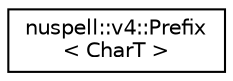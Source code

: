 digraph "Graphical Class Hierarchy"
{
 // LATEX_PDF_SIZE
  edge [fontname="Helvetica",fontsize="10",labelfontname="Helvetica",labelfontsize="10"];
  node [fontname="Helvetica",fontsize="10",shape=record];
  rankdir="LR";
  Node0 [label="nuspell::v4::Prefix\l\< CharT \>",height=0.2,width=0.4,color="black", fillcolor="white", style="filled",URL="$structnuspell_1_1v4_1_1_prefix.html",tooltip=" "];
}
